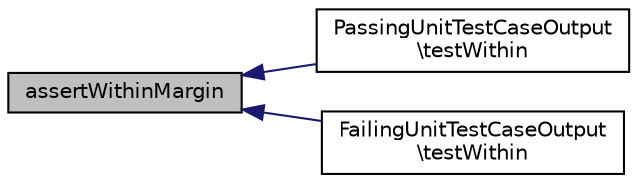 digraph "assertWithinMargin"
{
  edge [fontname="Helvetica",fontsize="10",labelfontname="Helvetica",labelfontsize="10"];
  node [fontname="Helvetica",fontsize="10",shape=record];
  rankdir="LR";
  Node1 [label="assertWithinMargin",height=0.2,width=0.4,color="black", fillcolor="grey75", style="filled" fontcolor="black"];
  Node1 -> Node2 [dir="back",color="midnightblue",fontsize="10",style="solid",fontname="Helvetica"];
  Node2 [label="PassingUnitTestCaseOutput\l\\testWithin",height=0.2,width=0.4,color="black", fillcolor="white", style="filled",URL="$class_passing_unit_test_case_output.html#ac930fab868366307b28b0f7b9f177421"];
  Node1 -> Node3 [dir="back",color="midnightblue",fontsize="10",style="solid",fontname="Helvetica"];
  Node3 [label="FailingUnitTestCaseOutput\l\\testWithin",height=0.2,width=0.4,color="black", fillcolor="white", style="filled",URL="$class_failing_unit_test_case_output.html#ac930fab868366307b28b0f7b9f177421"];
}
